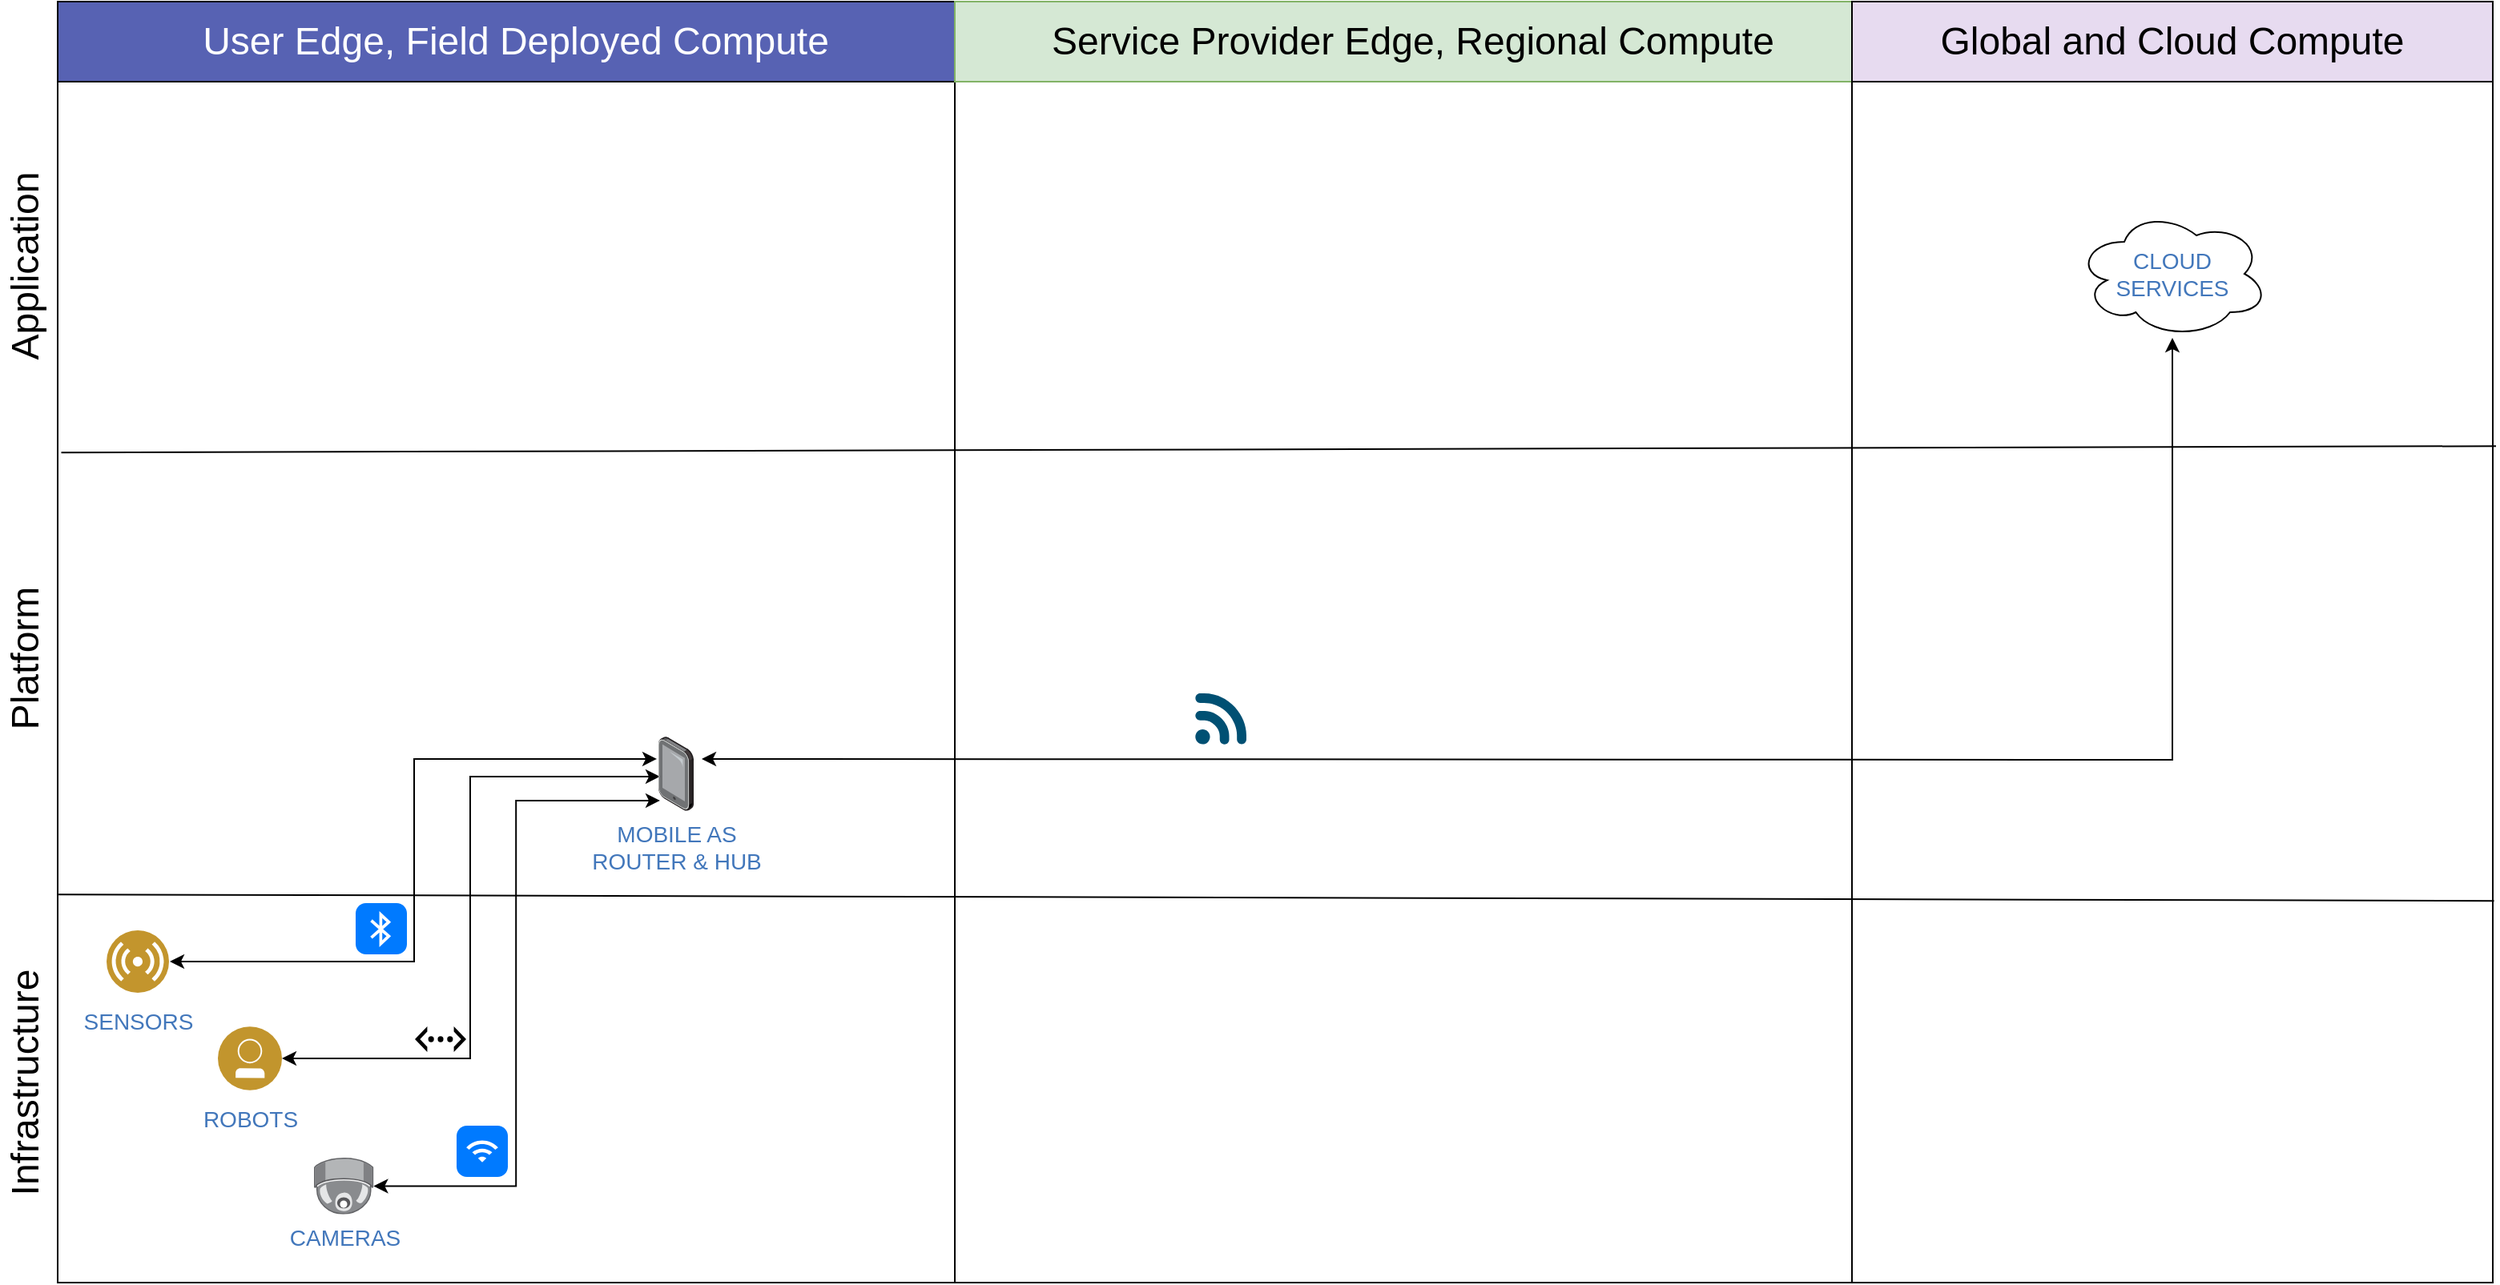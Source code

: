 <mxfile version="21.6.8" type="device">
  <diagram id="u-Bgehv5GdRI6xBluCmY" name="Page-1">
    <mxGraphModel dx="1114" dy="806" grid="1" gridSize="10" guides="1" tooltips="1" connect="1" arrows="1" fold="1" page="1" pageScale="1" pageWidth="1600" pageHeight="900" math="0" shadow="0">
      <root>
        <mxCell id="0" />
        <mxCell id="1" parent="0" />
        <mxCell id="NKZoFBCDpuy2na6IxqbC-1" value="" style="rounded=0;whiteSpace=wrap;html=1;" parent="1" vertex="1">
          <mxGeometry x="40" y="40" width="560" height="800" as="geometry" />
        </mxCell>
        <mxCell id="NKZoFBCDpuy2na6IxqbC-2" value="" style="rounded=0;whiteSpace=wrap;html=1;" parent="1" vertex="1">
          <mxGeometry x="600" y="40" width="560" height="800" as="geometry" />
        </mxCell>
        <mxCell id="NKZoFBCDpuy2na6IxqbC-3" value="" style="rounded=0;whiteSpace=wrap;html=1;" parent="1" vertex="1">
          <mxGeometry x="1160" y="40" width="400" height="800" as="geometry" />
        </mxCell>
        <mxCell id="NKZoFBCDpuy2na6IxqbC-17" value="" style="group" parent="1" vertex="1" connectable="0">
          <mxGeometry x="40" y="40" width="560" height="50" as="geometry" />
        </mxCell>
        <mxCell id="NKZoFBCDpuy2na6IxqbC-15" value="" style="rounded=0;whiteSpace=wrap;html=1;fillColor=#5762b3;" parent="NKZoFBCDpuy2na6IxqbC-17" vertex="1">
          <mxGeometry width="560" height="50" as="geometry" />
        </mxCell>
        <mxCell id="NKZoFBCDpuy2na6IxqbC-16" value="&lt;font color=&quot;#ffffff&quot; style=&quot;font-size: 24px;&quot;&gt;User Edge, Field Deployed Compute&lt;/font&gt;" style="text;strokeColor=none;align=center;fillColor=none;html=1;verticalAlign=middle;whiteSpace=wrap;rounded=0;" parent="NKZoFBCDpuy2na6IxqbC-17" vertex="1">
          <mxGeometry x="21.538" y="10" width="527.692" height="30" as="geometry" />
        </mxCell>
        <mxCell id="NKZoFBCDpuy2na6IxqbC-20" value="" style="group;fillColor=none;" parent="1" vertex="1" connectable="0">
          <mxGeometry x="600" y="40" width="560" height="50" as="geometry" />
        </mxCell>
        <mxCell id="NKZoFBCDpuy2na6IxqbC-18" value="" style="rounded=0;whiteSpace=wrap;html=1;fillColor=#d5e8d4;strokeColor=#82b366;" parent="NKZoFBCDpuy2na6IxqbC-20" vertex="1">
          <mxGeometry width="560" height="50" as="geometry" />
        </mxCell>
        <mxCell id="NKZoFBCDpuy2na6IxqbC-19" value="&lt;font style=&quot;font-size: 24px;&quot;&gt;Service Provider Edge, Regional Compute&lt;/font&gt;" style="text;strokeColor=none;align=center;fillColor=#d5e8d4;html=1;verticalAlign=middle;whiteSpace=wrap;rounded=0;" parent="NKZoFBCDpuy2na6IxqbC-20" vertex="1">
          <mxGeometry x="21.538" y="10" width="527.692" height="30" as="geometry" />
        </mxCell>
        <mxCell id="NKZoFBCDpuy2na6IxqbC-23" value="" style="group" parent="1" vertex="1" connectable="0">
          <mxGeometry x="1160" y="40" width="400" height="50" as="geometry" />
        </mxCell>
        <mxCell id="NKZoFBCDpuy2na6IxqbC-21" value="" style="rounded=0;whiteSpace=wrap;html=1;fillColor=#E7DBF0;" parent="NKZoFBCDpuy2na6IxqbC-23" vertex="1">
          <mxGeometry width="400" height="50" as="geometry" />
        </mxCell>
        <mxCell id="NKZoFBCDpuy2na6IxqbC-22" value="&lt;font style=&quot;font-size: 24px;&quot;&gt;Global and Cloud Compute&lt;/font&gt;" style="text;strokeColor=none;align=center;fillColor=none;html=1;verticalAlign=middle;whiteSpace=wrap;rounded=0;" parent="NKZoFBCDpuy2na6IxqbC-23" vertex="1">
          <mxGeometry x="50" y="10" width="300" height="30" as="geometry" />
        </mxCell>
        <mxCell id="rkRexL7u3ubiK1zSjF01-2" value="" style="endArrow=none;html=1;rounded=0;exitX=0.001;exitY=0.697;exitDx=0;exitDy=0;exitPerimeter=0;entryX=1.002;entryY=0.702;entryDx=0;entryDy=0;entryPerimeter=0;" parent="1" source="NKZoFBCDpuy2na6IxqbC-1" target="NKZoFBCDpuy2na6IxqbC-3" edge="1">
          <mxGeometry width="50" height="50" relative="1" as="geometry">
            <mxPoint x="780" y="380" as="sourcePoint" />
            <mxPoint x="830" y="330" as="targetPoint" />
          </mxGeometry>
        </mxCell>
        <mxCell id="rkRexL7u3ubiK1zSjF01-3" value="" style="endArrow=none;html=1;rounded=0;exitX=0.004;exitY=0.352;exitDx=0;exitDy=0;exitPerimeter=0;entryX=1.005;entryY=0.347;entryDx=0;entryDy=0;entryPerimeter=0;" parent="1" source="NKZoFBCDpuy2na6IxqbC-1" target="NKZoFBCDpuy2na6IxqbC-3" edge="1">
          <mxGeometry width="50" height="50" relative="1" as="geometry">
            <mxPoint x="810" y="370" as="sourcePoint" />
            <mxPoint x="860" y="320" as="targetPoint" />
          </mxGeometry>
        </mxCell>
        <mxCell id="rkRexL7u3ubiK1zSjF01-4" value="&lt;font style=&quot;font-size: 24px;&quot;&gt;Infrastructure&lt;/font&gt;" style="text;strokeColor=none;align=center;fillColor=none;html=1;verticalAlign=middle;whiteSpace=wrap;rounded=0;rotation=-90;" parent="1" vertex="1">
          <mxGeometry x="-60" y="700" width="160" height="30" as="geometry" />
        </mxCell>
        <mxCell id="rkRexL7u3ubiK1zSjF01-5" value="&lt;font style=&quot;font-size: 24px;&quot;&gt;Platform&lt;/font&gt;" style="text;strokeColor=none;align=center;fillColor=none;html=1;verticalAlign=middle;whiteSpace=wrap;rounded=0;rotation=-90;" parent="1" vertex="1">
          <mxGeometry x="-45" y="435" width="130" height="30" as="geometry" />
        </mxCell>
        <mxCell id="rkRexL7u3ubiK1zSjF01-6" value="&lt;font style=&quot;font-size: 24px;&quot;&gt;Application&lt;/font&gt;" style="text;strokeColor=none;align=center;fillColor=none;html=1;verticalAlign=middle;whiteSpace=wrap;rounded=0;rotation=-90;" parent="1" vertex="1">
          <mxGeometry x="-60" y="190" width="160" height="30" as="geometry" />
        </mxCell>
        <mxCell id="qmsuV1TI9dKdgn4MoMjw-3" style="edgeStyle=orthogonalEdgeStyle;rounded=0;orthogonalLoop=1;jettySize=auto;html=1;entryX=0.045;entryY=0.861;entryDx=0;entryDy=0;entryPerimeter=0;startArrow=classic;startFill=1;" parent="1" source="dV2BF6gwbEOyX98F7W6L-6" target="anpZV6EC-k3CciJtOTf7-1" edge="1">
          <mxGeometry relative="1" as="geometry" />
        </mxCell>
        <mxCell id="dV2BF6gwbEOyX98F7W6L-6" value="&lt;font style=&quot;font-size: 14px;&quot;&gt;CAMERAS&lt;/font&gt;" style="points=[];aspect=fixed;html=1;align=center;shadow=0;dashed=0;image;image=img/lib/allied_telesis/security/Surveillance_Camera_Ceiling.svg;fontColor=#4277BB;fontSize=14;" parent="1" vertex="1">
          <mxGeometry x="200" y="762" width="37.2" height="35.4" as="geometry" />
        </mxCell>
        <mxCell id="qmsuV1TI9dKdgn4MoMjw-1" style="edgeStyle=orthogonalEdgeStyle;rounded=0;orthogonalLoop=1;jettySize=auto;html=1;entryX=-0.045;entryY=0.301;entryDx=0;entryDy=0;entryPerimeter=0;startArrow=classic;startFill=1;" parent="1" source="dV2BF6gwbEOyX98F7W6L-9" target="anpZV6EC-k3CciJtOTf7-1" edge="1">
          <mxGeometry relative="1" as="geometry" />
        </mxCell>
        <mxCell id="dV2BF6gwbEOyX98F7W6L-9" value="&lt;span style=&quot;font-size: 14px;&quot;&gt;SENSORS&lt;br style=&quot;font-size: 14px;&quot;&gt;&lt;/span&gt;" style="aspect=fixed;perimeter=ellipsePerimeter;html=1;align=center;shadow=0;dashed=0;fontColor=#4277BB;labelBackgroundColor=#ffffff;fontSize=14;spacingTop=3;image;image=img/lib/ibm/users/sensor.svg;" parent="1" vertex="1">
          <mxGeometry x="70" y="620" width="40" height="39" as="geometry" />
        </mxCell>
        <mxCell id="qmsuV1TI9dKdgn4MoMjw-2" style="edgeStyle=orthogonalEdgeStyle;rounded=0;orthogonalLoop=1;jettySize=auto;html=1;entryX=0.045;entryY=0.538;entryDx=0;entryDy=0;entryPerimeter=0;startArrow=classic;startFill=1;" parent="1" source="dV2BF6gwbEOyX98F7W6L-11" target="anpZV6EC-k3CciJtOTf7-1" edge="1">
          <mxGeometry relative="1" as="geometry" />
        </mxCell>
        <mxCell id="dV2BF6gwbEOyX98F7W6L-11" value="&lt;font style=&quot;font-size: 14px;&quot;&gt;ROBOTS&lt;/font&gt;" style="aspect=fixed;perimeter=ellipsePerimeter;html=1;align=center;shadow=0;dashed=0;fontColor=#4277BB;labelBackgroundColor=#ffffff;fontSize=14;spacingTop=3;image;image=img/lib/ibm/users/user.svg;strokeColor=#4277BB;strokeWidth=2;" parent="1" vertex="1">
          <mxGeometry x="140" y="680" width="40" height="40" as="geometry" />
        </mxCell>
        <mxCell id="dV2BF6gwbEOyX98F7W6L-19" value="" style="points=[[0.005,0.09,0],[0.08,0,0],[0.76,0.25,0],[1,0.92,0],[0.91,0.995,0],[0.57,0.995,0],[0.045,0.955,0],[0.005,0.43,0]];verticalLabelPosition=bottom;sketch=0;html=1;verticalAlign=top;aspect=fixed;align=center;pointerEvents=1;shape=mxgraph.cisco19.3g_4g_indicator;fillColor=#005073;strokeColor=none;" parent="1" vertex="1">
          <mxGeometry x="750" y="472" width="32" height="32" as="geometry" />
        </mxCell>
        <mxCell id="-7UulWfWlLWDUE2tJBHq-5" style="edgeStyle=orthogonalEdgeStyle;rounded=0;orthogonalLoop=1;jettySize=auto;html=1;startArrow=classic;startFill=1;" parent="1" target="anpZV6EC-k3CciJtOTf7-2" edge="1">
          <mxGeometry relative="1" as="geometry">
            <mxPoint x="442" y="513" as="sourcePoint" />
            <mxPoint x="1360" y="63" as="targetPoint" />
          </mxGeometry>
        </mxCell>
        <mxCell id="-7UulWfWlLWDUE2tJBHq-6" value="" style="html=1;strokeWidth=1;shadow=0;dashed=0;shape=mxgraph.ios7.misc.wifi;fillColor=#007AFF;strokeColor=none;buttonText=;strokeColor2=#222222;fontColor=#222222;fontSize=8;verticalLabelPosition=bottom;verticalAlign=top;align=center;sketch=0;" parent="1" vertex="1">
          <mxGeometry x="289" y="742" width="32" height="32" as="geometry" />
        </mxCell>
        <mxCell id="-7UulWfWlLWDUE2tJBHq-7" value="" style="html=1;strokeWidth=1;shadow=0;dashed=0;shape=mxgraph.ios7.misc.bluetooth;fillColor=#007AFF;strokeColor=none;buttonText=;strokeColor2=#222222;fontColor=#222222;fontSize=8;verticalLabelPosition=bottom;verticalAlign=top;align=center;sketch=0;" parent="1" vertex="1">
          <mxGeometry x="226" y="603" width="32" height="32" as="geometry" />
        </mxCell>
        <mxCell id="-7UulWfWlLWDUE2tJBHq-8" value="" style="shape=mxgraph.signs.tech.ethernet;html=1;pointerEvents=1;fillColor=#000000;strokeColor=none;verticalLabelPosition=bottom;verticalAlign=top;align=center;" parent="1" vertex="1">
          <mxGeometry x="263" y="680" width="32" height="16" as="geometry" />
        </mxCell>
        <mxCell id="anpZV6EC-k3CciJtOTf7-1" value="&lt;span style=&quot;font-size: 14px;&quot;&gt;MOBILE AS&lt;br&gt;ROUTER &amp;amp; HUB&lt;/span&gt;" style="points=[];aspect=fixed;html=1;align=center;shadow=0;dashed=0;image;image=img/lib/allied_telesis/computer_and_terminals/Tablet.svg;fontColor=#4277BB;fontSize=14;" parent="1" vertex="1">
          <mxGeometry x="415" y="499" width="22" height="46.44" as="geometry" />
        </mxCell>
        <mxCell id="anpZV6EC-k3CciJtOTf7-2" value="CLOUD&lt;br style=&quot;font-size: 14px;&quot;&gt;SERVICES" style="ellipse;shape=cloud;whiteSpace=wrap;html=1;fontColor=#4277BB;fontSize=14;" parent="1" vertex="1">
          <mxGeometry x="1300" y="170" width="120" height="80" as="geometry" />
        </mxCell>
      </root>
    </mxGraphModel>
  </diagram>
</mxfile>
